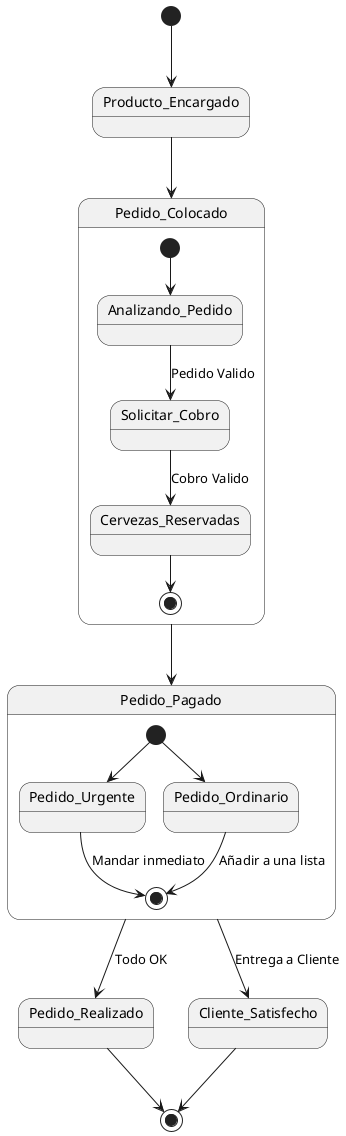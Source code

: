 @startuml Reto06_EjercicioL
[*] --> Producto_Encargado
Producto_Encargado --> Pedido_Colocado
Pedido_Colocado --> Pedido_Pagado
Pedido_Pagado --> Pedido_Realizado : Todo OK
Pedido_Pagado --> Cliente_Satisfecho : Entrega a Cliente
Pedido_Realizado --> [*]
Cliente_Satisfecho --> [*]

state Pedido_Colocado{
    [*] --> Analizando_Pedido
    Analizando_Pedido --> Solicitar_Cobro : Pedido Valido
    Solicitar_Cobro --> Cervezas_Reservadas : Cobro Valido
    Cervezas_Reservadas --> [*]
}

state Pedido_Pagado{
    [*] --> Pedido_Urgente
    [*] --> Pedido_Ordinario
    Pedido_Urgente --> [*] : Mandar inmediato
    Pedido_Ordinario --> [*] : Añadir a una lista  
}

@endluml